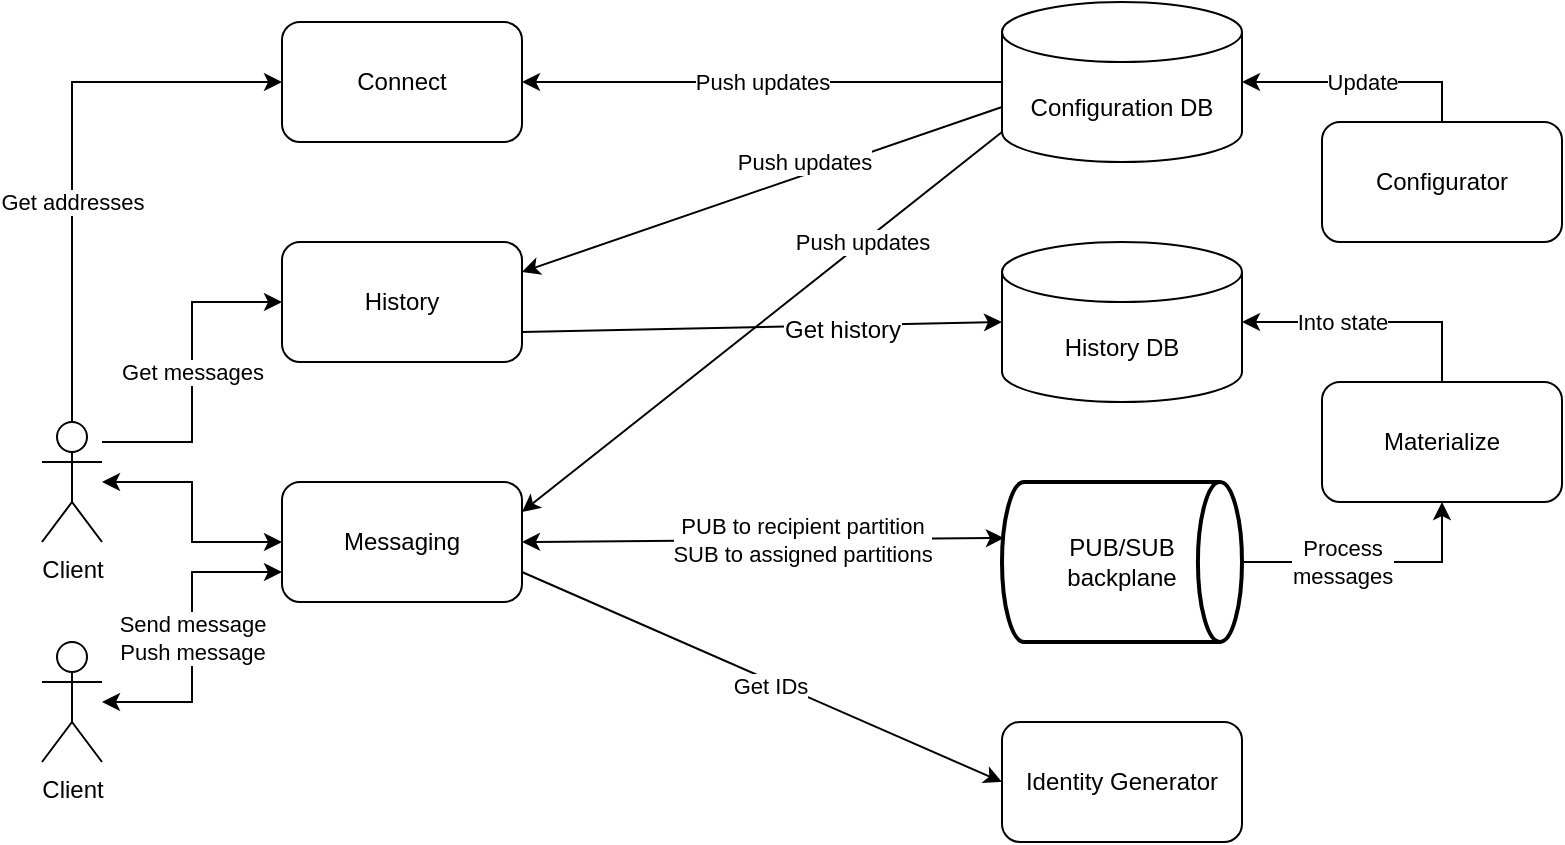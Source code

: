 <mxfile version="13.7.9" type="device"><diagram id="G4t1x3i_cumIOjZ8GDXV" name="Page-1"><mxGraphModel dx="1086" dy="966" grid="1" gridSize="10" guides="1" tooltips="1" connect="1" arrows="1" fold="1" page="1" pageScale="1" pageWidth="850" pageHeight="1100" math="0" shadow="0"><root><mxCell id="0"/><mxCell id="1" parent="0"/><mxCell id="4NMri5ObQx2eB0Vx6lmc-10" value="" style="edgeStyle=orthogonalEdgeStyle;rounded=0;orthogonalLoop=1;jettySize=auto;html=1;entryX=0;entryY=0.5;entryDx=0;entryDy=0;startArrow=classic;startFill=1;" parent="1" source="4NMri5ObQx2eB0Vx6lmc-1" target="4NMri5ObQx2eB0Vx6lmc-4" edge="1"><mxGeometry relative="1" as="geometry"/></mxCell><mxCell id="Gfm62hS2zhEuvZ2v64Gk-5" value="Get addresses" style="edgeStyle=orthogonalEdgeStyle;rounded=0;orthogonalLoop=1;jettySize=auto;html=1;entryX=0;entryY=0.5;entryDx=0;entryDy=0;" parent="1" source="4NMri5ObQx2eB0Vx6lmc-1" target="Gfm62hS2zhEuvZ2v64Gk-1" edge="1"><mxGeometry x="-0.2" relative="1" as="geometry"><Array as="points"><mxPoint x="55" y="80"/></Array><mxPoint as="offset"/></mxGeometry></mxCell><mxCell id="ENQS6q1PjWJlhAXhEhIM-2" value="Get messages" style="edgeStyle=orthogonalEdgeStyle;rounded=0;orthogonalLoop=1;jettySize=auto;html=1;entryX=0;entryY=0.5;entryDx=0;entryDy=0;" parent="1" source="4NMri5ObQx2eB0Vx6lmc-1" target="ENQS6q1PjWJlhAXhEhIM-1" edge="1"><mxGeometry relative="1" as="geometry"><Array as="points"><mxPoint x="115" y="260"/><mxPoint x="115" y="190"/></Array></mxGeometry></mxCell><mxCell id="4NMri5ObQx2eB0Vx6lmc-1" value="Client" style="shape=umlActor;verticalLabelPosition=bottom;verticalAlign=top;html=1;outlineConnect=0;" parent="1" vertex="1"><mxGeometry x="40" y="250" width="30" height="60" as="geometry"/></mxCell><mxCell id="4NMri5ObQx2eB0Vx6lmc-13" value="Send message&lt;br&gt;Push message" style="edgeStyle=orthogonalEdgeStyle;rounded=0;orthogonalLoop=1;jettySize=auto;html=1;entryX=0;entryY=0.75;entryDx=0;entryDy=0;startArrow=classic;startFill=1;" parent="1" source="4NMri5ObQx2eB0Vx6lmc-3" target="4NMri5ObQx2eB0Vx6lmc-4" edge="1"><mxGeometry relative="1" as="geometry"/></mxCell><mxCell id="4NMri5ObQx2eB0Vx6lmc-3" value="Client" style="shape=umlActor;verticalLabelPosition=bottom;verticalAlign=top;html=1;outlineConnect=0;" parent="1" vertex="1"><mxGeometry x="40" y="360" width="30" height="60" as="geometry"/></mxCell><mxCell id="4NMri5ObQx2eB0Vx6lmc-16" value="PUB to recipient partition&lt;br&gt;&lt;div&gt;SUB to assigned partitions&lt;/div&gt;" style="rounded=0;orthogonalLoop=1;jettySize=auto;html=1;entryX=0.008;entryY=0.35;entryDx=0;entryDy=0;entryPerimeter=0;startArrow=classic;startFill=1;exitX=1;exitY=0.5;exitDx=0;exitDy=0;" parent="1" source="4NMri5ObQx2eB0Vx6lmc-4" target="4NMri5ObQx2eB0Vx6lmc-9" edge="1"><mxGeometry x="0.168" relative="1" as="geometry"><mxPoint as="offset"/></mxGeometry></mxCell><mxCell id="4NMri5ObQx2eB0Vx6lmc-4" value="&lt;font style=&quot;font-size: 12px&quot;&gt;Messaging&lt;/font&gt;" style="rounded=1;whiteSpace=wrap;html=1;" parent="1" vertex="1"><mxGeometry x="160" y="280" width="120" height="60" as="geometry"/></mxCell><mxCell id="Gfm62hS2zhEuvZ2v64Gk-10" value="Process&lt;br&gt;messages" style="edgeStyle=orthogonalEdgeStyle;rounded=0;orthogonalLoop=1;jettySize=auto;html=1;entryX=0.5;entryY=1;entryDx=0;entryDy=0;" parent="1" source="4NMri5ObQx2eB0Vx6lmc-9" target="Gfm62hS2zhEuvZ2v64Gk-9" edge="1"><mxGeometry x="-0.231" relative="1" as="geometry"><mxPoint as="offset"/></mxGeometry></mxCell><mxCell id="4NMri5ObQx2eB0Vx6lmc-9" value="PUB/SUB&lt;br&gt;backplane" style="strokeWidth=2;html=1;shape=mxgraph.flowchart.direct_data;whiteSpace=wrap;" parent="1" vertex="1"><mxGeometry x="520" y="280" width="120" height="80" as="geometry"/></mxCell><mxCell id="4NMri5ObQx2eB0Vx6lmc-20" value="History DB" style="shape=cylinder3;whiteSpace=wrap;html=1;boundedLbl=1;backgroundOutline=1;size=15;" parent="1" vertex="1"><mxGeometry x="520" y="160" width="120" height="80" as="geometry"/></mxCell><mxCell id="4NMri5ObQx2eB0Vx6lmc-25" value="&lt;font style=&quot;font-size: 12px&quot;&gt;Get history&lt;/font&gt;" style="rounded=0;orthogonalLoop=1;jettySize=auto;html=1;entryX=0;entryY=0.5;entryDx=0;entryDy=0;entryPerimeter=0;startArrow=none;startFill=0;exitX=1;exitY=0.75;exitDx=0;exitDy=0;" parent="1" source="ENQS6q1PjWJlhAXhEhIM-1" target="4NMri5ObQx2eB0Vx6lmc-20" edge="1"><mxGeometry x="0.334" y="-2" relative="1" as="geometry"><mxPoint x="370" y="95" as="sourcePoint"/><mxPoint x="600" y="240" as="targetPoint"/><mxPoint as="offset"/></mxGeometry></mxCell><mxCell id="QVO6qr5AluIkjkF2SAql-3" value="Push updates" style="edgeStyle=orthogonalEdgeStyle;rounded=0;orthogonalLoop=1;jettySize=auto;html=1;entryX=0;entryY=0.5;entryDx=0;entryDy=0;entryPerimeter=0;exitX=1;exitY=0.5;exitDx=0;exitDy=0;startArrow=classic;startFill=1;endArrow=none;endFill=0;" parent="1" source="Gfm62hS2zhEuvZ2v64Gk-1" target="QVO6qr5AluIkjkF2SAql-2" edge="1"><mxGeometry relative="1" as="geometry"><Array as="points"><mxPoint x="400" y="80"/><mxPoint x="400" y="80"/></Array><mxPoint as="offset"/></mxGeometry></mxCell><mxCell id="Gfm62hS2zhEuvZ2v64Gk-1" value="&lt;font style=&quot;font-size: 12px&quot;&gt;Connect&lt;br&gt;&lt;/font&gt;" style="rounded=1;whiteSpace=wrap;html=1;" parent="1" vertex="1"><mxGeometry x="160" y="50" width="120" height="60" as="geometry"/></mxCell><mxCell id="Gfm62hS2zhEuvZ2v64Gk-11" value="Into state" style="edgeStyle=orthogonalEdgeStyle;rounded=0;orthogonalLoop=1;jettySize=auto;html=1;entryX=1;entryY=0.5;entryDx=0;entryDy=0;entryPerimeter=0;exitX=0.5;exitY=0;exitDx=0;exitDy=0;" parent="1" source="Gfm62hS2zhEuvZ2v64Gk-9" target="4NMri5ObQx2eB0Vx6lmc-20" edge="1"><mxGeometry x="0.231" relative="1" as="geometry"><Array as="points"><mxPoint x="740" y="200"/></Array><mxPoint as="offset"/><mxPoint x="740" y="250" as="sourcePoint"/></mxGeometry></mxCell><mxCell id="Gfm62hS2zhEuvZ2v64Gk-9" value="Materialize" style="rounded=1;whiteSpace=wrap;html=1;" parent="1" vertex="1"><mxGeometry x="680" y="230" width="120" height="60" as="geometry"/></mxCell><mxCell id="QVO6qr5AluIkjkF2SAql-7" value="Update" style="edgeStyle=orthogonalEdgeStyle;rounded=0;orthogonalLoop=1;jettySize=auto;html=1;entryX=1;entryY=0.5;entryDx=0;entryDy=0;entryPerimeter=0;exitX=0.5;exitY=0;exitDx=0;exitDy=0;" parent="1" source="Gfm62hS2zhEuvZ2v64Gk-13" target="QVO6qr5AluIkjkF2SAql-2" edge="1"><mxGeometry relative="1" as="geometry"/></mxCell><mxCell id="Gfm62hS2zhEuvZ2v64Gk-13" value="Configurator" style="rounded=1;whiteSpace=wrap;html=1;" parent="1" vertex="1"><mxGeometry x="680" y="100" width="120" height="60" as="geometry"/></mxCell><mxCell id="QVO6qr5AluIkjkF2SAql-1" value="Push updates" style="endArrow=classic;html=1;exitX=0;exitY=1;exitDx=0;exitDy=-15;entryX=1;entryY=0.25;entryDx=0;entryDy=0;exitPerimeter=0;" parent="1" source="QVO6qr5AluIkjkF2SAql-2" target="4NMri5ObQx2eB0Vx6lmc-4" edge="1"><mxGeometry x="-0.418" width="50" height="50" relative="1" as="geometry"><mxPoint x="200" y="120" as="sourcePoint"/><mxPoint x="200" y="200" as="targetPoint"/><mxPoint as="offset"/></mxGeometry></mxCell><mxCell id="QVO6qr5AluIkjkF2SAql-2" value="Configuration DB" style="shape=cylinder3;whiteSpace=wrap;html=1;boundedLbl=1;backgroundOutline=1;size=15;" parent="1" vertex="1"><mxGeometry x="520" y="40" width="120" height="80" as="geometry"/></mxCell><mxCell id="ENQS6q1PjWJlhAXhEhIM-1" value="&lt;font style=&quot;font-size: 12px&quot;&gt;History&lt;/font&gt;" style="rounded=1;whiteSpace=wrap;html=1;" parent="1" vertex="1"><mxGeometry x="160" y="160" width="120" height="60" as="geometry"/></mxCell><mxCell id="ENQS6q1PjWJlhAXhEhIM-4" value="Push updates" style="endArrow=classic;html=1;exitX=0;exitY=0;exitDx=0;exitDy=52.5;entryX=1;entryY=0.25;entryDx=0;entryDy=0;exitPerimeter=0;" parent="1" source="QVO6qr5AluIkjkF2SAql-2" target="ENQS6q1PjWJlhAXhEhIM-1" edge="1"><mxGeometry x="-0.184" y="-7" width="50" height="50" relative="1" as="geometry"><mxPoint x="530" y="102.5" as="sourcePoint"/><mxPoint x="290" y="335" as="targetPoint"/><mxPoint x="1" as="offset"/></mxGeometry></mxCell><mxCell id="ugsCivUr18LWlaLhRu20-2" value="&lt;font style=&quot;font-size: 12px&quot;&gt;Identity Generator&lt;/font&gt;" style="rounded=1;whiteSpace=wrap;html=1;" parent="1" vertex="1"><mxGeometry x="520" y="400" width="120" height="60" as="geometry"/></mxCell><mxCell id="ugsCivUr18LWlaLhRu20-3" value="Get IDs" style="endArrow=classic;html=1;exitX=1;exitY=0.75;exitDx=0;exitDy=0;entryX=0;entryY=0.5;entryDx=0;entryDy=0;" parent="1" source="4NMri5ObQx2eB0Vx6lmc-4" target="ugsCivUr18LWlaLhRu20-2" edge="1"><mxGeometry x="0.044" y="-3" width="50" height="50" relative="1" as="geometry"><mxPoint x="530" y="115" as="sourcePoint"/><mxPoint x="290" y="305" as="targetPoint"/><mxPoint as="offset"/></mxGeometry></mxCell></root></mxGraphModel></diagram></mxfile>